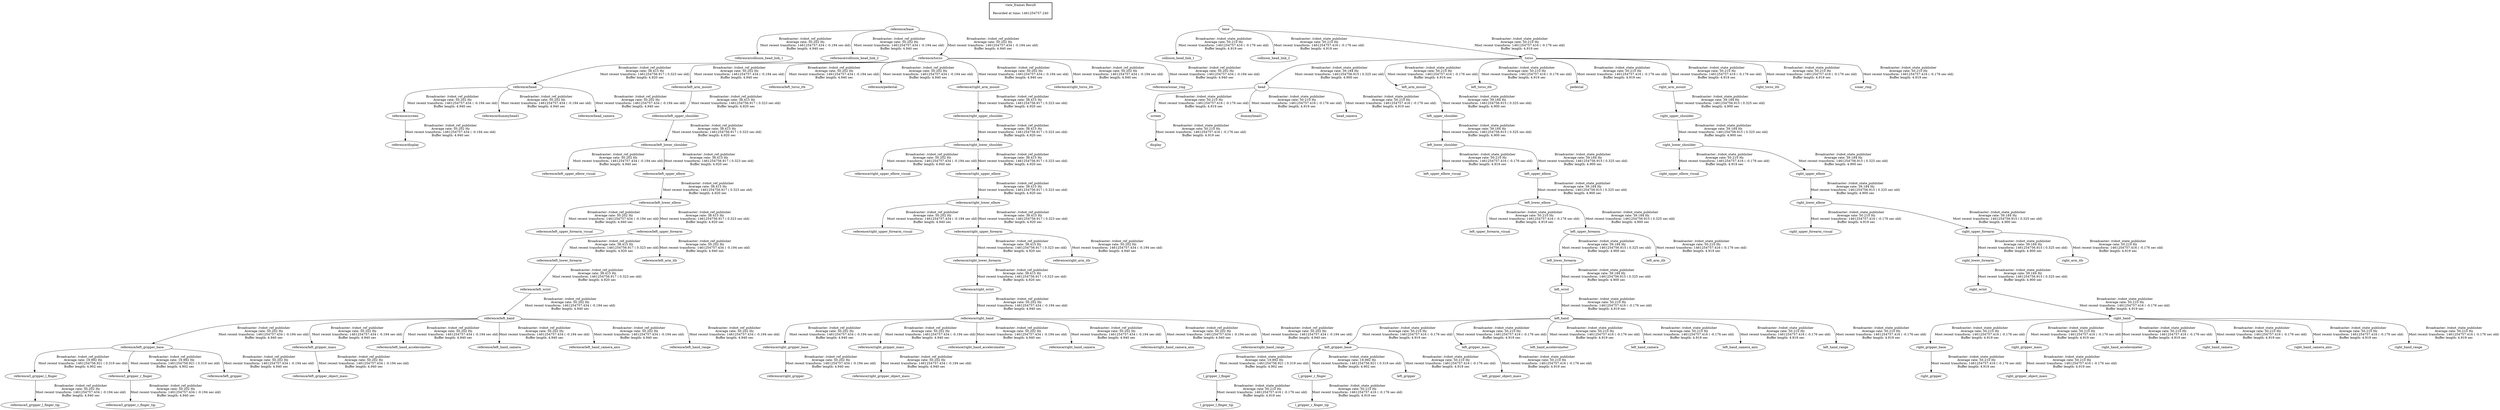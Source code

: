 digraph G {
"reference/base" -> "reference/collision_head_link_1"[label="Broadcaster: /robot_ref_publisher\nAverage rate: 50.202 Hz\nMost recent transform: 1461254757.434 ( -0.194 sec old)\nBuffer length: 4.940 sec\n"];
"reference/base" -> "reference/collision_head_link_2"[label="Broadcaster: /robot_ref_publisher\nAverage rate: 50.202 Hz\nMost recent transform: 1461254757.434 ( -0.194 sec old)\nBuffer length: 4.940 sec\n"];
"reference/screen" -> "reference/display"[label="Broadcaster: /robot_ref_publisher\nAverage rate: 50.202 Hz\nMost recent transform: 1461254757.434 ( -0.194 sec old)\nBuffer length: 4.940 sec\n"];
"reference/head" -> "reference/screen"[label="Broadcaster: /robot_ref_publisher\nAverage rate: 50.202 Hz\nMost recent transform: 1461254757.434 ( -0.194 sec old)\nBuffer length: 4.940 sec\n"];
"reference/head" -> "reference/dummyhead1"[label="Broadcaster: /robot_ref_publisher\nAverage rate: 50.202 Hz\nMost recent transform: 1461254757.434 ( -0.194 sec old)\nBuffer length: 4.940 sec\n"];
"reference/torso" -> "reference/head"[label="Broadcaster: /robot_ref_publisher\nAverage rate: 38.415 Hz\nMost recent transform: 1461254756.917 ( 0.323 sec old)\nBuffer length: 4.920 sec\n"];
"reference/head" -> "reference/head_camera"[label="Broadcaster: /robot_ref_publisher\nAverage rate: 50.202 Hz\nMost recent transform: 1461254757.434 ( -0.194 sec old)\nBuffer length: 4.940 sec\n"];
"reference/l_gripper_l_finger" -> "reference/l_gripper_l_finger_tip"[label="Broadcaster: /robot_ref_publisher\nAverage rate: 50.202 Hz\nMost recent transform: 1461254757.434 ( -0.194 sec old)\nBuffer length: 4.940 sec\n"];
"reference/left_gripper_base" -> "reference/l_gripper_l_finger"[label="Broadcaster: /robot_ref_publisher\nAverage rate: 19.992 Hz\nMost recent transform: 1461254756.921 ( 0.319 sec old)\nBuffer length: 4.902 sec\n"];
"reference/l_gripper_r_finger" -> "reference/l_gripper_r_finger_tip"[label="Broadcaster: /robot_ref_publisher\nAverage rate: 50.202 Hz\nMost recent transform: 1461254757.434 ( -0.194 sec old)\nBuffer length: 4.940 sec\n"];
"reference/left_gripper_base" -> "reference/l_gripper_r_finger"[label="Broadcaster: /robot_ref_publisher\nAverage rate: 19.992 Hz\nMost recent transform: 1461254756.921 ( 0.319 sec old)\nBuffer length: 4.902 sec\n"];
"reference/left_lower_shoulder" -> "reference/left_upper_elbow_visual"[label="Broadcaster: /robot_ref_publisher\nAverage rate: 50.202 Hz\nMost recent transform: 1461254757.434 ( -0.194 sec old)\nBuffer length: 4.940 sec\n"];
"reference/left_upper_shoulder" -> "reference/left_lower_shoulder"[label="Broadcaster: /robot_ref_publisher\nAverage rate: 38.415 Hz\nMost recent transform: 1461254756.917 ( 0.323 sec old)\nBuffer length: 4.920 sec\n"];
"reference/left_gripper_base" -> "reference/left_gripper"[label="Broadcaster: /robot_ref_publisher\nAverage rate: 50.202 Hz\nMost recent transform: 1461254757.434 ( -0.194 sec old)\nBuffer length: 4.940 sec\n"];
"reference/left_hand" -> "reference/left_gripper_base"[label="Broadcaster: /robot_ref_publisher\nAverage rate: 50.202 Hz\nMost recent transform: 1461254757.434 ( -0.194 sec old)\nBuffer length: 4.940 sec\n"];
"reference/left_wrist" -> "reference/left_hand"[label="Broadcaster: /robot_ref_publisher\nAverage rate: 50.202 Hz\nMost recent transform: 1461254757.434 ( -0.194 sec old)\nBuffer length: 4.940 sec\n"];
"reference/left_hand" -> "reference/left_gripper_mass"[label="Broadcaster: /robot_ref_publisher\nAverage rate: 50.202 Hz\nMost recent transform: 1461254757.434 ( -0.194 sec old)\nBuffer length: 4.940 sec\n"];
"reference/left_gripper_mass" -> "reference/left_gripper_object_mass"[label="Broadcaster: /robot_ref_publisher\nAverage rate: 50.202 Hz\nMost recent transform: 1461254757.434 ( -0.194 sec old)\nBuffer length: 4.940 sec\n"];
"reference/left_lower_forearm" -> "reference/left_wrist"[label="Broadcaster: /robot_ref_publisher\nAverage rate: 38.415 Hz\nMost recent transform: 1461254756.917 ( 0.323 sec old)\nBuffer length: 4.920 sec\n"];
"reference/left_hand" -> "reference/left_hand_accelerometer"[label="Broadcaster: /robot_ref_publisher\nAverage rate: 50.202 Hz\nMost recent transform: 1461254757.434 ( -0.194 sec old)\nBuffer length: 4.940 sec\n"];
"reference/left_hand" -> "reference/left_hand_camera"[label="Broadcaster: /robot_ref_publisher\nAverage rate: 50.202 Hz\nMost recent transform: 1461254757.434 ( -0.194 sec old)\nBuffer length: 4.940 sec\n"];
"reference/left_hand" -> "reference/left_hand_camera_axis"[label="Broadcaster: /robot_ref_publisher\nAverage rate: 50.202 Hz\nMost recent transform: 1461254757.434 ( -0.194 sec old)\nBuffer length: 4.940 sec\n"];
"reference/left_hand" -> "reference/left_hand_range"[label="Broadcaster: /robot_ref_publisher\nAverage rate: 50.202 Hz\nMost recent transform: 1461254757.434 ( -0.194 sec old)\nBuffer length: 4.940 sec\n"];
"reference/torso" -> "reference/left_arm_mount"[label="Broadcaster: /robot_ref_publisher\nAverage rate: 50.202 Hz\nMost recent transform: 1461254757.434 ( -0.194 sec old)\nBuffer length: 4.940 sec\n"];
"reference/base" -> "reference/torso"[label="Broadcaster: /robot_ref_publisher\nAverage rate: 50.202 Hz\nMost recent transform: 1461254757.434 ( -0.194 sec old)\nBuffer length: 4.940 sec\n"];
"reference/torso" -> "reference/left_torso_itb"[label="Broadcaster: /robot_ref_publisher\nAverage rate: 50.202 Hz\nMost recent transform: 1461254757.434 ( -0.194 sec old)\nBuffer length: 4.940 sec\n"];
"reference/left_lower_elbow" -> "reference/left_upper_forearm_visual"[label="Broadcaster: /robot_ref_publisher\nAverage rate: 50.202 Hz\nMost recent transform: 1461254757.434 ( -0.194 sec old)\nBuffer length: 4.940 sec\n"];
"reference/left_upper_elbow" -> "reference/left_lower_elbow"[label="Broadcaster: /robot_ref_publisher\nAverage rate: 38.415 Hz\nMost recent transform: 1461254756.917 ( 0.323 sec old)\nBuffer length: 4.920 sec\n"];
"reference/left_upper_forearm" -> "reference/left_arm_itb"[label="Broadcaster: /robot_ref_publisher\nAverage rate: 50.202 Hz\nMost recent transform: 1461254757.434 ( -0.194 sec old)\nBuffer length: 4.940 sec\n"];
"reference/left_lower_elbow" -> "reference/left_upper_forearm"[label="Broadcaster: /robot_ref_publisher\nAverage rate: 38.415 Hz\nMost recent transform: 1461254756.917 ( 0.323 sec old)\nBuffer length: 4.920 sec\n"];
"reference/torso" -> "reference/pedestal"[label="Broadcaster: /robot_ref_publisher\nAverage rate: 50.202 Hz\nMost recent transform: 1461254757.434 ( -0.194 sec old)\nBuffer length: 4.940 sec\n"];
"reference/right_lower_shoulder" -> "reference/right_upper_elbow_visual"[label="Broadcaster: /robot_ref_publisher\nAverage rate: 50.202 Hz\nMost recent transform: 1461254757.434 ( -0.194 sec old)\nBuffer length: 4.940 sec\n"];
"reference/right_upper_shoulder" -> "reference/right_lower_shoulder"[label="Broadcaster: /robot_ref_publisher\nAverage rate: 38.415 Hz\nMost recent transform: 1461254756.917 ( 0.323 sec old)\nBuffer length: 4.920 sec\n"];
"reference/right_gripper_base" -> "reference/right_gripper"[label="Broadcaster: /robot_ref_publisher\nAverage rate: 50.202 Hz\nMost recent transform: 1461254757.434 ( -0.194 sec old)\nBuffer length: 4.940 sec\n"];
"reference/right_hand" -> "reference/right_gripper_base"[label="Broadcaster: /robot_ref_publisher\nAverage rate: 50.202 Hz\nMost recent transform: 1461254757.434 ( -0.194 sec old)\nBuffer length: 4.940 sec\n"];
"reference/right_wrist" -> "reference/right_hand"[label="Broadcaster: /robot_ref_publisher\nAverage rate: 50.202 Hz\nMost recent transform: 1461254757.434 ( -0.194 sec old)\nBuffer length: 4.940 sec\n"];
"reference/right_hand" -> "reference/right_gripper_mass"[label="Broadcaster: /robot_ref_publisher\nAverage rate: 50.202 Hz\nMost recent transform: 1461254757.434 ( -0.194 sec old)\nBuffer length: 4.940 sec\n"];
"reference/right_gripper_mass" -> "reference/right_gripper_object_mass"[label="Broadcaster: /robot_ref_publisher\nAverage rate: 50.202 Hz\nMost recent transform: 1461254757.434 ( -0.194 sec old)\nBuffer length: 4.940 sec\n"];
"reference/right_lower_forearm" -> "reference/right_wrist"[label="Broadcaster: /robot_ref_publisher\nAverage rate: 38.415 Hz\nMost recent transform: 1461254756.917 ( 0.323 sec old)\nBuffer length: 4.920 sec\n"];
"reference/right_hand" -> "reference/right_hand_accelerometer"[label="Broadcaster: /robot_ref_publisher\nAverage rate: 50.202 Hz\nMost recent transform: 1461254757.434 ( -0.194 sec old)\nBuffer length: 4.940 sec\n"];
"reference/right_hand" -> "reference/right_hand_camera"[label="Broadcaster: /robot_ref_publisher\nAverage rate: 50.202 Hz\nMost recent transform: 1461254757.434 ( -0.194 sec old)\nBuffer length: 4.940 sec\n"];
"reference/right_hand" -> "reference/right_hand_camera_axis"[label="Broadcaster: /robot_ref_publisher\nAverage rate: 50.202 Hz\nMost recent transform: 1461254757.434 ( -0.194 sec old)\nBuffer length: 4.940 sec\n"];
"reference/right_hand" -> "reference/right_hand_range"[label="Broadcaster: /robot_ref_publisher\nAverage rate: 50.202 Hz\nMost recent transform: 1461254757.434 ( -0.194 sec old)\nBuffer length: 4.940 sec\n"];
"reference/torso" -> "reference/right_arm_mount"[label="Broadcaster: /robot_ref_publisher\nAverage rate: 50.202 Hz\nMost recent transform: 1461254757.434 ( -0.194 sec old)\nBuffer length: 4.940 sec\n"];
"reference/torso" -> "reference/right_torso_itb"[label="Broadcaster: /robot_ref_publisher\nAverage rate: 50.202 Hz\nMost recent transform: 1461254757.434 ( -0.194 sec old)\nBuffer length: 4.940 sec\n"];
"reference/right_lower_elbow" -> "reference/right_upper_forearm_visual"[label="Broadcaster: /robot_ref_publisher\nAverage rate: 50.202 Hz\nMost recent transform: 1461254757.434 ( -0.194 sec old)\nBuffer length: 4.940 sec\n"];
"reference/right_upper_elbow" -> "reference/right_lower_elbow"[label="Broadcaster: /robot_ref_publisher\nAverage rate: 38.415 Hz\nMost recent transform: 1461254756.917 ( 0.323 sec old)\nBuffer length: 4.920 sec\n"];
"reference/right_upper_forearm" -> "reference/right_arm_itb"[label="Broadcaster: /robot_ref_publisher\nAverage rate: 50.202 Hz\nMost recent transform: 1461254757.434 ( -0.194 sec old)\nBuffer length: 4.940 sec\n"];
"reference/right_lower_elbow" -> "reference/right_upper_forearm"[label="Broadcaster: /robot_ref_publisher\nAverage rate: 38.415 Hz\nMost recent transform: 1461254756.917 ( 0.323 sec old)\nBuffer length: 4.920 sec\n"];
"reference/torso" -> "reference/sonar_ring"[label="Broadcaster: /robot_ref_publisher\nAverage rate: 50.202 Hz\nMost recent transform: 1461254757.434 ( -0.194 sec old)\nBuffer length: 4.940 sec\n"];
"reference/left_lower_shoulder" -> "reference/left_upper_elbow"[label="Broadcaster: /robot_ref_publisher\nAverage rate: 38.415 Hz\nMost recent transform: 1461254756.917 ( 0.323 sec old)\nBuffer length: 4.920 sec\n"];
"reference/left_arm_mount" -> "reference/left_upper_shoulder"[label="Broadcaster: /robot_ref_publisher\nAverage rate: 38.415 Hz\nMost recent transform: 1461254756.917 ( 0.323 sec old)\nBuffer length: 4.920 sec\n"];
"reference/left_upper_forearm" -> "reference/left_lower_forearm"[label="Broadcaster: /robot_ref_publisher\nAverage rate: 38.415 Hz\nMost recent transform: 1461254756.917 ( 0.323 sec old)\nBuffer length: 4.920 sec\n"];
"reference/right_lower_shoulder" -> "reference/right_upper_elbow"[label="Broadcaster: /robot_ref_publisher\nAverage rate: 38.415 Hz\nMost recent transform: 1461254756.917 ( 0.323 sec old)\nBuffer length: 4.920 sec\n"];
"reference/right_arm_mount" -> "reference/right_upper_shoulder"[label="Broadcaster: /robot_ref_publisher\nAverage rate: 38.415 Hz\nMost recent transform: 1461254756.917 ( 0.323 sec old)\nBuffer length: 4.920 sec\n"];
"reference/right_upper_forearm" -> "reference/right_lower_forearm"[label="Broadcaster: /robot_ref_publisher\nAverage rate: 38.415 Hz\nMost recent transform: 1461254756.917 ( 0.323 sec old)\nBuffer length: 4.920 sec\n"];
"base" -> "collision_head_link_1"[label="Broadcaster: /robot_state_publisher\nAverage rate: 50.210 Hz\nMost recent transform: 1461254757.416 ( -0.176 sec old)\nBuffer length: 4.919 sec\n"];
"base" -> "collision_head_link_2"[label="Broadcaster: /robot_state_publisher\nAverage rate: 50.210 Hz\nMost recent transform: 1461254757.416 ( -0.176 sec old)\nBuffer length: 4.919 sec\n"];
"screen" -> "display"[label="Broadcaster: /robot_state_publisher\nAverage rate: 50.210 Hz\nMost recent transform: 1461254757.416 ( -0.176 sec old)\nBuffer length: 4.919 sec\n"];
"head" -> "screen"[label="Broadcaster: /robot_state_publisher\nAverage rate: 50.210 Hz\nMost recent transform: 1461254757.416 ( -0.176 sec old)\nBuffer length: 4.919 sec\n"];
"head" -> "dummyhead1"[label="Broadcaster: /robot_state_publisher\nAverage rate: 50.210 Hz\nMost recent transform: 1461254757.416 ( -0.176 sec old)\nBuffer length: 4.919 sec\n"];
"torso" -> "head"[label="Broadcaster: /robot_state_publisher\nAverage rate: 39.184 Hz\nMost recent transform: 1461254756.915 ( 0.325 sec old)\nBuffer length: 4.900 sec\n"];
"head" -> "head_camera"[label="Broadcaster: /robot_state_publisher\nAverage rate: 50.210 Hz\nMost recent transform: 1461254757.416 ( -0.176 sec old)\nBuffer length: 4.919 sec\n"];
"l_gripper_l_finger" -> "l_gripper_l_finger_tip"[label="Broadcaster: /robot_state_publisher\nAverage rate: 50.210 Hz\nMost recent transform: 1461254757.416 ( -0.176 sec old)\nBuffer length: 4.919 sec\n"];
"left_gripper_base" -> "l_gripper_l_finger"[label="Broadcaster: /robot_state_publisher\nAverage rate: 19.992 Hz\nMost recent transform: 1461254756.921 ( 0.319 sec old)\nBuffer length: 4.902 sec\n"];
"l_gripper_r_finger" -> "l_gripper_r_finger_tip"[label="Broadcaster: /robot_state_publisher\nAverage rate: 50.210 Hz\nMost recent transform: 1461254757.416 ( -0.176 sec old)\nBuffer length: 4.919 sec\n"];
"left_gripper_base" -> "l_gripper_r_finger"[label="Broadcaster: /robot_state_publisher\nAverage rate: 19.992 Hz\nMost recent transform: 1461254756.921 ( 0.319 sec old)\nBuffer length: 4.902 sec\n"];
"left_lower_shoulder" -> "left_upper_elbow_visual"[label="Broadcaster: /robot_state_publisher\nAverage rate: 50.210 Hz\nMost recent transform: 1461254757.416 ( -0.176 sec old)\nBuffer length: 4.919 sec\n"];
"left_upper_shoulder" -> "left_lower_shoulder"[label="Broadcaster: /robot_state_publisher\nAverage rate: 39.184 Hz\nMost recent transform: 1461254756.915 ( 0.325 sec old)\nBuffer length: 4.900 sec\n"];
"left_gripper_base" -> "left_gripper"[label="Broadcaster: /robot_state_publisher\nAverage rate: 50.210 Hz\nMost recent transform: 1461254757.416 ( -0.176 sec old)\nBuffer length: 4.919 sec\n"];
"left_hand" -> "left_gripper_base"[label="Broadcaster: /robot_state_publisher\nAverage rate: 50.210 Hz\nMost recent transform: 1461254757.416 ( -0.176 sec old)\nBuffer length: 4.919 sec\n"];
"left_wrist" -> "left_hand"[label="Broadcaster: /robot_state_publisher\nAverage rate: 50.210 Hz\nMost recent transform: 1461254757.416 ( -0.176 sec old)\nBuffer length: 4.919 sec\n"];
"left_hand" -> "left_gripper_mass"[label="Broadcaster: /robot_state_publisher\nAverage rate: 50.210 Hz\nMost recent transform: 1461254757.416 ( -0.176 sec old)\nBuffer length: 4.919 sec\n"];
"left_gripper_mass" -> "left_gripper_object_mass"[label="Broadcaster: /robot_state_publisher\nAverage rate: 50.210 Hz\nMost recent transform: 1461254757.416 ( -0.176 sec old)\nBuffer length: 4.919 sec\n"];
"left_lower_forearm" -> "left_wrist"[label="Broadcaster: /robot_state_publisher\nAverage rate: 39.184 Hz\nMost recent transform: 1461254756.915 ( 0.325 sec old)\nBuffer length: 4.900 sec\n"];
"left_hand" -> "left_hand_accelerometer"[label="Broadcaster: /robot_state_publisher\nAverage rate: 50.210 Hz\nMost recent transform: 1461254757.416 ( -0.176 sec old)\nBuffer length: 4.919 sec\n"];
"left_hand" -> "left_hand_camera"[label="Broadcaster: /robot_state_publisher\nAverage rate: 50.210 Hz\nMost recent transform: 1461254757.416 ( -0.176 sec old)\nBuffer length: 4.919 sec\n"];
"left_hand" -> "left_hand_camera_axis"[label="Broadcaster: /robot_state_publisher\nAverage rate: 50.210 Hz\nMost recent transform: 1461254757.416 ( -0.176 sec old)\nBuffer length: 4.919 sec\n"];
"left_hand" -> "left_hand_range"[label="Broadcaster: /robot_state_publisher\nAverage rate: 50.210 Hz\nMost recent transform: 1461254757.416 ( -0.176 sec old)\nBuffer length: 4.919 sec\n"];
"torso" -> "left_arm_mount"[label="Broadcaster: /robot_state_publisher\nAverage rate: 50.210 Hz\nMost recent transform: 1461254757.416 ( -0.176 sec old)\nBuffer length: 4.919 sec\n"];
"base" -> "torso"[label="Broadcaster: /robot_state_publisher\nAverage rate: 50.210 Hz\nMost recent transform: 1461254757.416 ( -0.176 sec old)\nBuffer length: 4.919 sec\n"];
"torso" -> "left_torso_itb"[label="Broadcaster: /robot_state_publisher\nAverage rate: 50.210 Hz\nMost recent transform: 1461254757.416 ( -0.176 sec old)\nBuffer length: 4.919 sec\n"];
"left_lower_elbow" -> "left_upper_forearm_visual"[label="Broadcaster: /robot_state_publisher\nAverage rate: 50.210 Hz\nMost recent transform: 1461254757.416 ( -0.176 sec old)\nBuffer length: 4.919 sec\n"];
"left_upper_elbow" -> "left_lower_elbow"[label="Broadcaster: /robot_state_publisher\nAverage rate: 39.184 Hz\nMost recent transform: 1461254756.915 ( 0.325 sec old)\nBuffer length: 4.900 sec\n"];
"left_upper_forearm" -> "left_arm_itb"[label="Broadcaster: /robot_state_publisher\nAverage rate: 50.210 Hz\nMost recent transform: 1461254757.416 ( -0.176 sec old)\nBuffer length: 4.919 sec\n"];
"left_lower_elbow" -> "left_upper_forearm"[label="Broadcaster: /robot_state_publisher\nAverage rate: 39.184 Hz\nMost recent transform: 1461254756.915 ( 0.325 sec old)\nBuffer length: 4.900 sec\n"];
"torso" -> "pedestal"[label="Broadcaster: /robot_state_publisher\nAverage rate: 50.210 Hz\nMost recent transform: 1461254757.416 ( -0.176 sec old)\nBuffer length: 4.919 sec\n"];
"right_lower_shoulder" -> "right_upper_elbow_visual"[label="Broadcaster: /robot_state_publisher\nAverage rate: 50.210 Hz\nMost recent transform: 1461254757.416 ( -0.176 sec old)\nBuffer length: 4.919 sec\n"];
"right_upper_shoulder" -> "right_lower_shoulder"[label="Broadcaster: /robot_state_publisher\nAverage rate: 39.184 Hz\nMost recent transform: 1461254756.915 ( 0.325 sec old)\nBuffer length: 4.900 sec\n"];
"right_gripper_base" -> "right_gripper"[label="Broadcaster: /robot_state_publisher\nAverage rate: 50.210 Hz\nMost recent transform: 1461254757.416 ( -0.176 sec old)\nBuffer length: 4.919 sec\n"];
"right_hand" -> "right_gripper_base"[label="Broadcaster: /robot_state_publisher\nAverage rate: 50.210 Hz\nMost recent transform: 1461254757.416 ( -0.176 sec old)\nBuffer length: 4.919 sec\n"];
"right_wrist" -> "right_hand"[label="Broadcaster: /robot_state_publisher\nAverage rate: 50.210 Hz\nMost recent transform: 1461254757.416 ( -0.176 sec old)\nBuffer length: 4.919 sec\n"];
"right_hand" -> "right_gripper_mass"[label="Broadcaster: /robot_state_publisher\nAverage rate: 50.210 Hz\nMost recent transform: 1461254757.416 ( -0.176 sec old)\nBuffer length: 4.919 sec\n"];
"right_gripper_mass" -> "right_gripper_object_mass"[label="Broadcaster: /robot_state_publisher\nAverage rate: 50.210 Hz\nMost recent transform: 1461254757.416 ( -0.176 sec old)\nBuffer length: 4.919 sec\n"];
"right_lower_forearm" -> "right_wrist"[label="Broadcaster: /robot_state_publisher\nAverage rate: 39.184 Hz\nMost recent transform: 1461254756.915 ( 0.325 sec old)\nBuffer length: 4.900 sec\n"];
"right_hand" -> "right_hand_accelerometer"[label="Broadcaster: /robot_state_publisher\nAverage rate: 50.210 Hz\nMost recent transform: 1461254757.416 ( -0.176 sec old)\nBuffer length: 4.919 sec\n"];
"right_hand" -> "right_hand_camera"[label="Broadcaster: /robot_state_publisher\nAverage rate: 50.210 Hz\nMost recent transform: 1461254757.416 ( -0.176 sec old)\nBuffer length: 4.919 sec\n"];
"right_hand" -> "right_hand_camera_axis"[label="Broadcaster: /robot_state_publisher\nAverage rate: 50.210 Hz\nMost recent transform: 1461254757.416 ( -0.176 sec old)\nBuffer length: 4.919 sec\n"];
"right_hand" -> "right_hand_range"[label="Broadcaster: /robot_state_publisher\nAverage rate: 50.210 Hz\nMost recent transform: 1461254757.416 ( -0.176 sec old)\nBuffer length: 4.919 sec\n"];
"torso" -> "right_arm_mount"[label="Broadcaster: /robot_state_publisher\nAverage rate: 50.210 Hz\nMost recent transform: 1461254757.416 ( -0.176 sec old)\nBuffer length: 4.919 sec\n"];
"torso" -> "right_torso_itb"[label="Broadcaster: /robot_state_publisher\nAverage rate: 50.210 Hz\nMost recent transform: 1461254757.416 ( -0.176 sec old)\nBuffer length: 4.919 sec\n"];
"right_lower_elbow" -> "right_upper_forearm_visual"[label="Broadcaster: /robot_state_publisher\nAverage rate: 50.210 Hz\nMost recent transform: 1461254757.416 ( -0.176 sec old)\nBuffer length: 4.919 sec\n"];
"right_upper_elbow" -> "right_lower_elbow"[label="Broadcaster: /robot_state_publisher\nAverage rate: 39.184 Hz\nMost recent transform: 1461254756.915 ( 0.325 sec old)\nBuffer length: 4.900 sec\n"];
"right_upper_forearm" -> "right_arm_itb"[label="Broadcaster: /robot_state_publisher\nAverage rate: 50.210 Hz\nMost recent transform: 1461254757.416 ( -0.176 sec old)\nBuffer length: 4.919 sec\n"];
"right_lower_elbow" -> "right_upper_forearm"[label="Broadcaster: /robot_state_publisher\nAverage rate: 39.184 Hz\nMost recent transform: 1461254756.915 ( 0.325 sec old)\nBuffer length: 4.900 sec\n"];
"torso" -> "sonar_ring"[label="Broadcaster: /robot_state_publisher\nAverage rate: 50.210 Hz\nMost recent transform: 1461254757.416 ( -0.176 sec old)\nBuffer length: 4.919 sec\n"];
"left_lower_shoulder" -> "left_upper_elbow"[label="Broadcaster: /robot_state_publisher\nAverage rate: 39.184 Hz\nMost recent transform: 1461254756.915 ( 0.325 sec old)\nBuffer length: 4.900 sec\n"];
"left_arm_mount" -> "left_upper_shoulder"[label="Broadcaster: /robot_state_publisher\nAverage rate: 39.184 Hz\nMost recent transform: 1461254756.915 ( 0.325 sec old)\nBuffer length: 4.900 sec\n"];
"left_upper_forearm" -> "left_lower_forearm"[label="Broadcaster: /robot_state_publisher\nAverage rate: 39.184 Hz\nMost recent transform: 1461254756.915 ( 0.325 sec old)\nBuffer length: 4.900 sec\n"];
"right_lower_shoulder" -> "right_upper_elbow"[label="Broadcaster: /robot_state_publisher\nAverage rate: 39.184 Hz\nMost recent transform: 1461254756.915 ( 0.325 sec old)\nBuffer length: 4.900 sec\n"];
"right_arm_mount" -> "right_upper_shoulder"[label="Broadcaster: /robot_state_publisher\nAverage rate: 39.184 Hz\nMost recent transform: 1461254756.915 ( 0.325 sec old)\nBuffer length: 4.900 sec\n"];
"right_upper_forearm" -> "right_lower_forearm"[label="Broadcaster: /robot_state_publisher\nAverage rate: 39.184 Hz\nMost recent transform: 1461254756.915 ( 0.325 sec old)\nBuffer length: 4.900 sec\n"];
edge [style=invis];
 subgraph cluster_legend { style=bold; color=black; label ="view_frames Result";
"Recorded at time: 1461254757.240"[ shape=plaintext ] ;
 }->"reference/base";
edge [style=invis];
 subgraph cluster_legend { style=bold; color=black; label ="view_frames Result";
"Recorded at time: 1461254757.240"[ shape=plaintext ] ;
 }->"base";
}